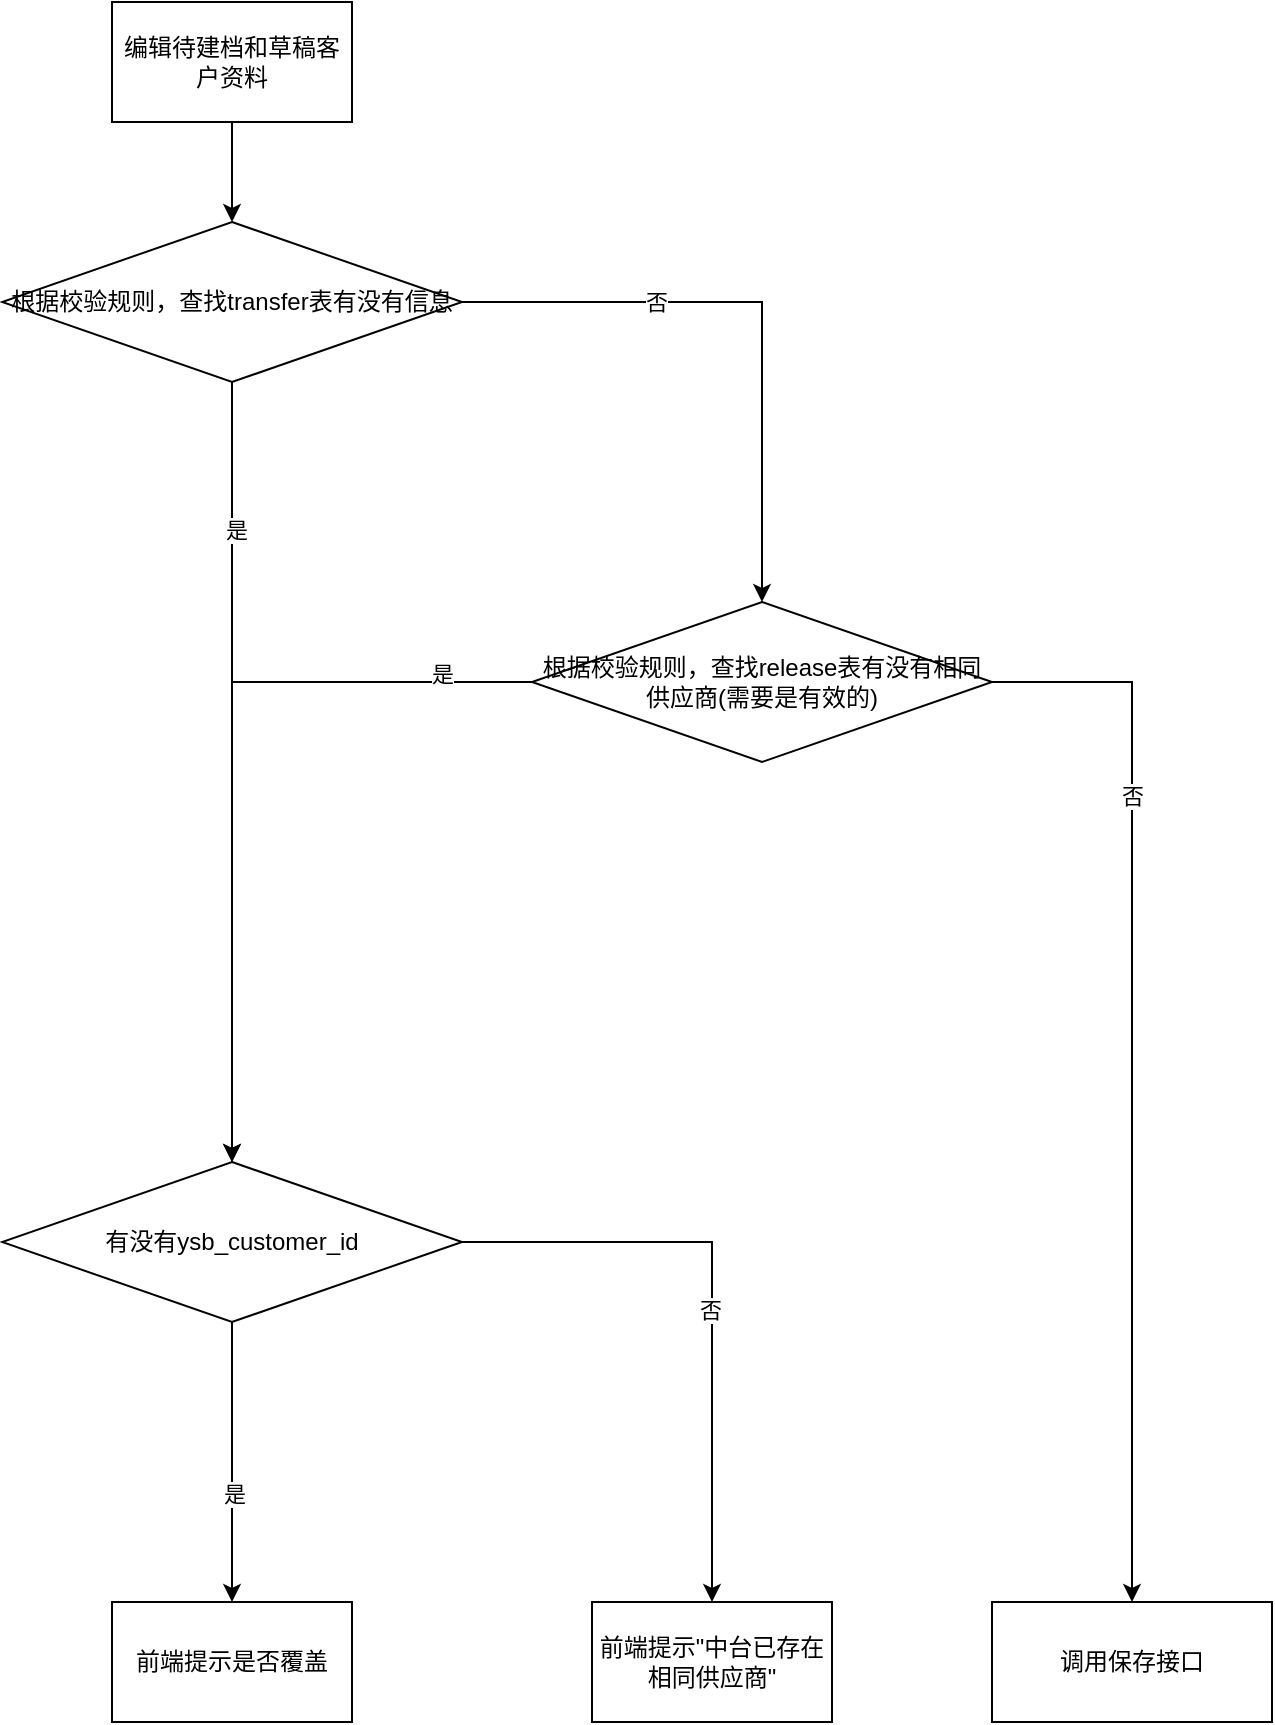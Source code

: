 <mxfile version="14.8.6" type="github"><diagram id="spt_X_TDYJCYeXwcaunv" name="Page-1"><mxGraphModel dx="1422" dy="762" grid="1" gridSize="10" guides="1" tooltips="1" connect="1" arrows="1" fold="1" page="1" pageScale="1" pageWidth="827" pageHeight="1169" math="0" shadow="0"><root><mxCell id="0"/><mxCell id="1" parent="0"/><mxCell id="V8HFnOxOmvsV15-gu9vl-7" style="edgeStyle=orthogonalEdgeStyle;rounded=0;orthogonalLoop=1;jettySize=auto;html=1;entryX=0.5;entryY=0;entryDx=0;entryDy=0;" parent="1" source="V8HFnOxOmvsV15-gu9vl-1" target="V8HFnOxOmvsV15-gu9vl-4" edge="1"><mxGeometry relative="1" as="geometry"/></mxCell><mxCell id="V8HFnOxOmvsV15-gu9vl-1" value="编辑待建档和草稿客户资料" style="rounded=0;whiteSpace=wrap;html=1;" parent="1" vertex="1"><mxGeometry x="160" y="80" width="120" height="60" as="geometry"/></mxCell><mxCell id="V8HFnOxOmvsV15-gu9vl-8" style="edgeStyle=orthogonalEdgeStyle;rounded=0;orthogonalLoop=1;jettySize=auto;html=1;entryX=0.5;entryY=0;entryDx=0;entryDy=0;" parent="1" source="V8HFnOxOmvsV15-gu9vl-4" target="V8HFnOxOmvsV15-gu9vl-5" edge="1"><mxGeometry relative="1" as="geometry"/></mxCell><mxCell id="V8HFnOxOmvsV15-gu9vl-20" value="是" style="edgeLabel;html=1;align=center;verticalAlign=middle;resizable=0;points=[];" parent="V8HFnOxOmvsV15-gu9vl-8" vertex="1" connectable="0"><mxGeometry x="-0.621" y="2" relative="1" as="geometry"><mxPoint as="offset"/></mxGeometry></mxCell><mxCell id="V8HFnOxOmvsV15-gu9vl-15" style="edgeStyle=orthogonalEdgeStyle;rounded=0;orthogonalLoop=1;jettySize=auto;html=1;entryX=0.5;entryY=0;entryDx=0;entryDy=0;" parent="1" source="V8HFnOxOmvsV15-gu9vl-4" target="V8HFnOxOmvsV15-gu9vl-14" edge="1"><mxGeometry relative="1" as="geometry"/></mxCell><mxCell id="V8HFnOxOmvsV15-gu9vl-21" value="否" style="edgeLabel;html=1;align=center;verticalAlign=middle;resizable=0;points=[];" parent="V8HFnOxOmvsV15-gu9vl-15" vertex="1" connectable="0"><mxGeometry x="-0.353" relative="1" as="geometry"><mxPoint as="offset"/></mxGeometry></mxCell><mxCell id="V8HFnOxOmvsV15-gu9vl-4" value="&lt;span&gt;根据校验规则，查找transfer表有没有信息&lt;/span&gt;" style="rhombus;whiteSpace=wrap;html=1;" parent="1" vertex="1"><mxGeometry x="105" y="190" width="230" height="80" as="geometry"/></mxCell><mxCell id="V8HFnOxOmvsV15-gu9vl-9" style="edgeStyle=orthogonalEdgeStyle;rounded=0;orthogonalLoop=1;jettySize=auto;html=1;entryX=0.5;entryY=0;entryDx=0;entryDy=0;" parent="1" source="V8HFnOxOmvsV15-gu9vl-5" target="V8HFnOxOmvsV15-gu9vl-6" edge="1"><mxGeometry relative="1" as="geometry"/></mxCell><mxCell id="V8HFnOxOmvsV15-gu9vl-24" value="是" style="edgeLabel;html=1;align=center;verticalAlign=middle;resizable=0;points=[];" parent="V8HFnOxOmvsV15-gu9vl-9" vertex="1" connectable="0"><mxGeometry x="0.229" y="1" relative="1" as="geometry"><mxPoint as="offset"/></mxGeometry></mxCell><mxCell id="V8HFnOxOmvsV15-gu9vl-11" style="edgeStyle=orthogonalEdgeStyle;rounded=0;orthogonalLoop=1;jettySize=auto;html=1;entryX=0.5;entryY=0;entryDx=0;entryDy=0;" parent="1" source="V8HFnOxOmvsV15-gu9vl-5" target="V8HFnOxOmvsV15-gu9vl-10" edge="1"><mxGeometry relative="1" as="geometry"/></mxCell><mxCell id="V8HFnOxOmvsV15-gu9vl-25" value="否" style="edgeLabel;html=1;align=center;verticalAlign=middle;resizable=0;points=[];" parent="V8HFnOxOmvsV15-gu9vl-11" vertex="1" connectable="0"><mxGeometry x="0.043" y="-1" relative="1" as="geometry"><mxPoint as="offset"/></mxGeometry></mxCell><mxCell id="V8HFnOxOmvsV15-gu9vl-5" value="有没有ysb_customer_id" style="rhombus;whiteSpace=wrap;html=1;" parent="1" vertex="1"><mxGeometry x="105" y="660" width="230" height="80" as="geometry"/></mxCell><mxCell id="V8HFnOxOmvsV15-gu9vl-6" value="前端提示是否覆盖" style="rounded=0;whiteSpace=wrap;html=1;" parent="1" vertex="1"><mxGeometry x="160" y="880" width="120" height="60" as="geometry"/></mxCell><mxCell id="V8HFnOxOmvsV15-gu9vl-10" value="前端提示&quot;中台已存在相同供应商&quot;" style="rounded=0;whiteSpace=wrap;html=1;" parent="1" vertex="1"><mxGeometry x="400" y="880" width="120" height="60" as="geometry"/></mxCell><mxCell id="V8HFnOxOmvsV15-gu9vl-16" style="edgeStyle=orthogonalEdgeStyle;rounded=0;orthogonalLoop=1;jettySize=auto;html=1;entryX=0.5;entryY=0;entryDx=0;entryDy=0;" parent="1" source="V8HFnOxOmvsV15-gu9vl-14" target="V8HFnOxOmvsV15-gu9vl-5" edge="1"><mxGeometry relative="1" as="geometry"/></mxCell><mxCell id="V8HFnOxOmvsV15-gu9vl-22" value="是" style="edgeLabel;html=1;align=center;verticalAlign=middle;resizable=0;points=[];" parent="V8HFnOxOmvsV15-gu9vl-16" vertex="1" connectable="0"><mxGeometry x="-0.769" y="-4" relative="1" as="geometry"><mxPoint as="offset"/></mxGeometry></mxCell><mxCell id="V8HFnOxOmvsV15-gu9vl-19" style="edgeStyle=orthogonalEdgeStyle;rounded=0;orthogonalLoop=1;jettySize=auto;html=1;entryX=0.5;entryY=0;entryDx=0;entryDy=0;" parent="1" source="V8HFnOxOmvsV15-gu9vl-14" target="V8HFnOxOmvsV15-gu9vl-17" edge="1"><mxGeometry relative="1" as="geometry"><Array as="points"><mxPoint x="670" y="420"/></Array></mxGeometry></mxCell><mxCell id="V8HFnOxOmvsV15-gu9vl-23" value="否" style="edgeLabel;html=1;align=center;verticalAlign=middle;resizable=0;points=[];" parent="V8HFnOxOmvsV15-gu9vl-19" vertex="1" connectable="0"><mxGeometry x="-0.522" relative="1" as="geometry"><mxPoint as="offset"/></mxGeometry></mxCell><mxCell id="V8HFnOxOmvsV15-gu9vl-14" value="根据校验规则，查找release表有没有相同供应商(需要是有效的)" style="rhombus;whiteSpace=wrap;html=1;" parent="1" vertex="1"><mxGeometry x="370" y="380" width="230" height="80" as="geometry"/></mxCell><mxCell id="V8HFnOxOmvsV15-gu9vl-17" value="调用保存接口" style="rounded=0;whiteSpace=wrap;html=1;" parent="1" vertex="1"><mxGeometry x="600" y="880" width="140" height="60" as="geometry"/></mxCell></root></mxGraphModel></diagram></mxfile>